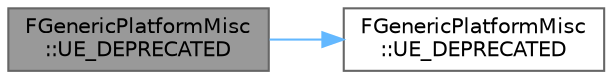 digraph "FGenericPlatformMisc::UE_DEPRECATED"
{
 // INTERACTIVE_SVG=YES
 // LATEX_PDF_SIZE
  bgcolor="transparent";
  edge [fontname=Helvetica,fontsize=10,labelfontname=Helvetica,labelfontsize=10];
  node [fontname=Helvetica,fontsize=10,shape=box,height=0.2,width=0.4];
  rankdir="LR";
  Node1 [id="Node000001",label="FGenericPlatformMisc\l::UE_DEPRECATED",height=0.2,width=0.4,color="gray40", fillcolor="grey60", style="filled", fontcolor="black",tooltip="Get (or create) the unique ID used to identify this computer."];
  Node1 -> Node2 [id="edge1_Node000001_Node000002",color="steelblue1",style="solid",tooltip=" "];
  Node2 [id="Node000002",label="FGenericPlatformMisc\l::UE_DEPRECATED",height=0.2,width=0.4,color="grey40", fillcolor="white", style="filled",URL="$d1/de8/structFGenericPlatformMisc.html#a8de96cb820092c25f9aec71fe81a27e8",tooltip="Retrieve the Mac address of the current adapter."];
}
